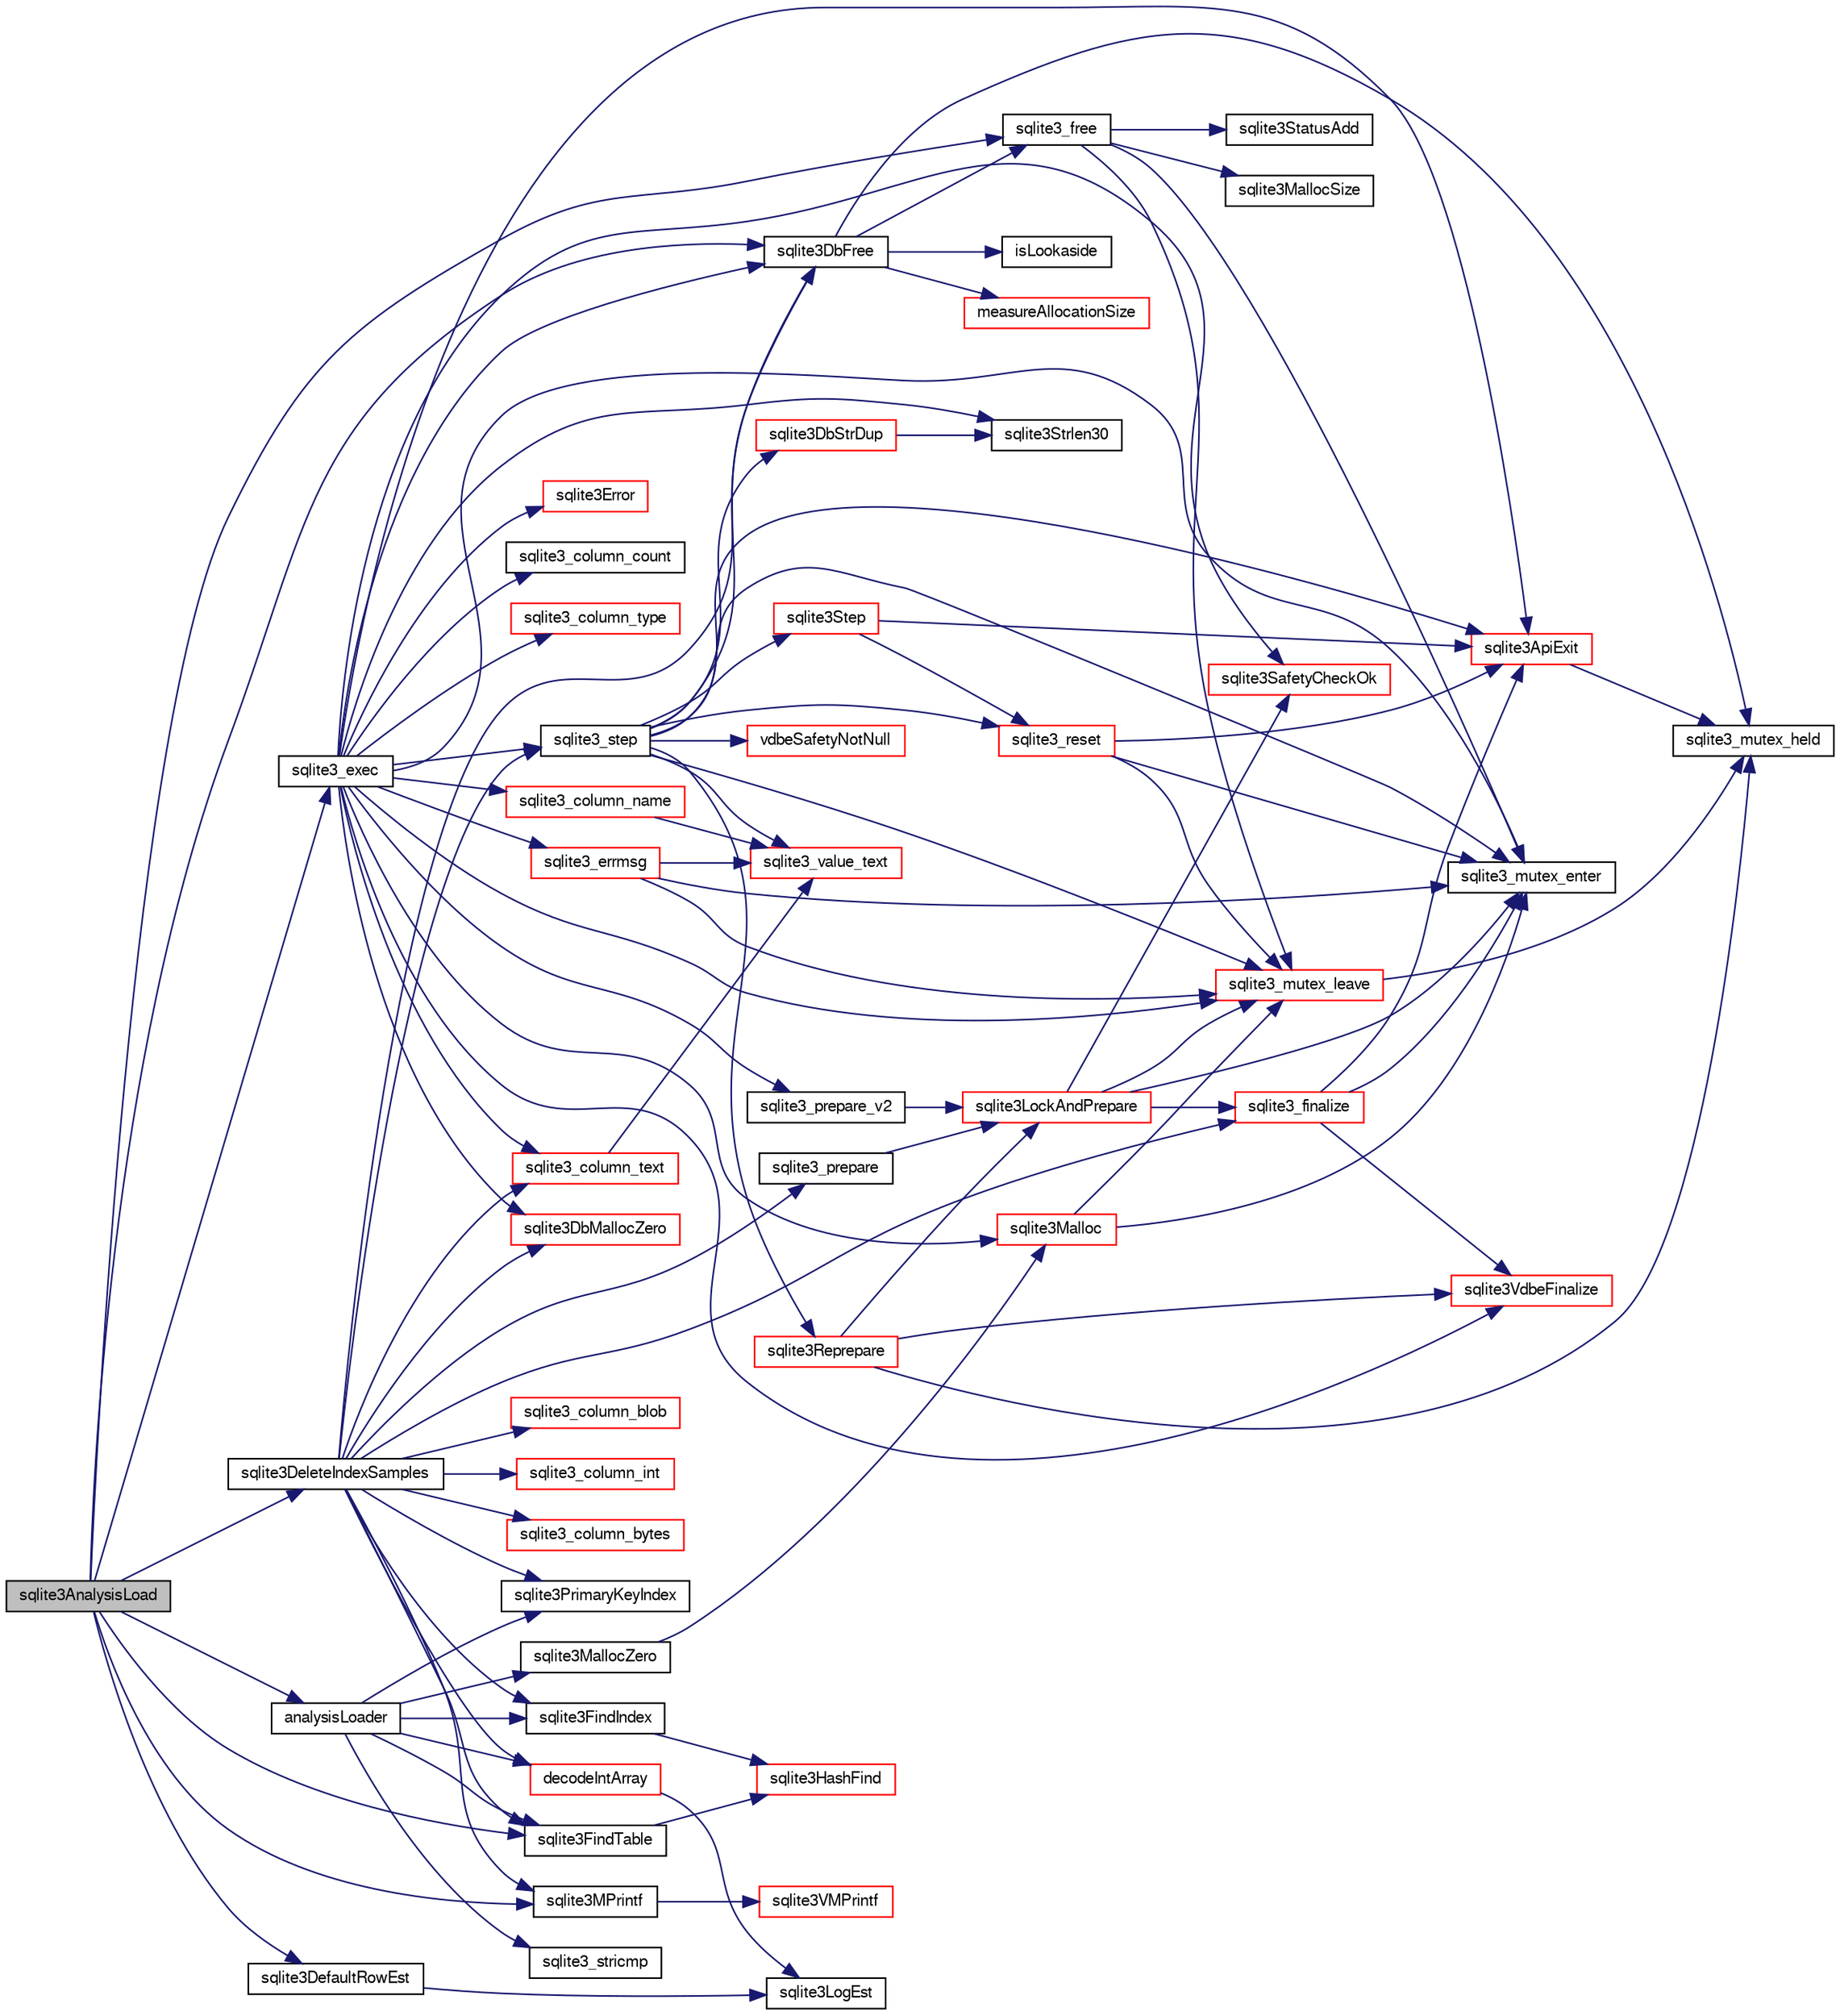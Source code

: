 digraph "sqlite3AnalysisLoad"
{
  edge [fontname="FreeSans",fontsize="10",labelfontname="FreeSans",labelfontsize="10"];
  node [fontname="FreeSans",fontsize="10",shape=record];
  rankdir="LR";
  Node416240 [label="sqlite3AnalysisLoad",height=0.2,width=0.4,color="black", fillcolor="grey75", style="filled", fontcolor="black"];
  Node416240 -> Node416241 [color="midnightblue",fontsize="10",style="solid",fontname="FreeSans"];
  Node416241 [label="sqlite3DefaultRowEst",height=0.2,width=0.4,color="black", fillcolor="white", style="filled",URL="$sqlite3_8c.html#a990da271cc28536b6d63cd17521497c0"];
  Node416241 -> Node416242 [color="midnightblue",fontsize="10",style="solid",fontname="FreeSans"];
  Node416242 [label="sqlite3LogEst",height=0.2,width=0.4,color="black", fillcolor="white", style="filled",URL="$sqlite3_8c.html#a14c7d015bfd3d4a869739b9e6139c84f"];
  Node416240 -> Node416243 [color="midnightblue",fontsize="10",style="solid",fontname="FreeSans"];
  Node416243 [label="sqlite3DeleteIndexSamples",height=0.2,width=0.4,color="black", fillcolor="white", style="filled",URL="$sqlite3_8c.html#aaeda0302fbf61397ec009f65bed047ef"];
  Node416243 -> Node416244 [color="midnightblue",fontsize="10",style="solid",fontname="FreeSans"];
  Node416244 [label="sqlite3DbFree",height=0.2,width=0.4,color="black", fillcolor="white", style="filled",URL="$sqlite3_8c.html#ac70ab821a6607b4a1b909582dc37a069"];
  Node416244 -> Node416245 [color="midnightblue",fontsize="10",style="solid",fontname="FreeSans"];
  Node416245 [label="sqlite3_mutex_held",height=0.2,width=0.4,color="black", fillcolor="white", style="filled",URL="$sqlite3_8c.html#acf77da68932b6bc163c5e68547ecc3e7"];
  Node416244 -> Node416246 [color="midnightblue",fontsize="10",style="solid",fontname="FreeSans"];
  Node416246 [label="measureAllocationSize",height=0.2,width=0.4,color="red", fillcolor="white", style="filled",URL="$sqlite3_8c.html#a45731e644a22fdb756e2b6337224217a"];
  Node416244 -> Node416249 [color="midnightblue",fontsize="10",style="solid",fontname="FreeSans"];
  Node416249 [label="isLookaside",height=0.2,width=0.4,color="black", fillcolor="white", style="filled",URL="$sqlite3_8c.html#a770fa05ff9717b75e16f4d968a77b897"];
  Node416244 -> Node416250 [color="midnightblue",fontsize="10",style="solid",fontname="FreeSans"];
  Node416250 [label="sqlite3_free",height=0.2,width=0.4,color="black", fillcolor="white", style="filled",URL="$sqlite3_8c.html#a6552349e36a8a691af5487999ab09519"];
  Node416250 -> Node416251 [color="midnightblue",fontsize="10",style="solid",fontname="FreeSans"];
  Node416251 [label="sqlite3_mutex_enter",height=0.2,width=0.4,color="black", fillcolor="white", style="filled",URL="$sqlite3_8c.html#a1c12cde690bd89f104de5cbad12a6bf5"];
  Node416250 -> Node416252 [color="midnightblue",fontsize="10",style="solid",fontname="FreeSans"];
  Node416252 [label="sqlite3StatusAdd",height=0.2,width=0.4,color="black", fillcolor="white", style="filled",URL="$sqlite3_8c.html#afa029f93586aeab4cc85360905dae9cd"];
  Node416250 -> Node416248 [color="midnightblue",fontsize="10",style="solid",fontname="FreeSans"];
  Node416248 [label="sqlite3MallocSize",height=0.2,width=0.4,color="black", fillcolor="white", style="filled",URL="$sqlite3_8c.html#acf5d2a5f35270bafb050bd2def576955"];
  Node416250 -> Node416253 [color="midnightblue",fontsize="10",style="solid",fontname="FreeSans"];
  Node416253 [label="sqlite3_mutex_leave",height=0.2,width=0.4,color="red", fillcolor="white", style="filled",URL="$sqlite3_8c.html#a5838d235601dbd3c1fa993555c6bcc93"];
  Node416253 -> Node416245 [color="midnightblue",fontsize="10",style="solid",fontname="FreeSans"];
  Node416243 -> Node416255 [color="midnightblue",fontsize="10",style="solid",fontname="FreeSans"];
  Node416255 [label="sqlite3FindIndex",height=0.2,width=0.4,color="black", fillcolor="white", style="filled",URL="$sqlite3_8c.html#a79fb99db8d0f914bb72dd374ae088512"];
  Node416255 -> Node416256 [color="midnightblue",fontsize="10",style="solid",fontname="FreeSans"];
  Node416256 [label="sqlite3HashFind",height=0.2,width=0.4,color="red", fillcolor="white", style="filled",URL="$sqlite3_8c.html#a8ca124229470a66b4c9c141ded48e2aa"];
  Node416243 -> Node416259 [color="midnightblue",fontsize="10",style="solid",fontname="FreeSans"];
  Node416259 [label="sqlite3FindTable",height=0.2,width=0.4,color="black", fillcolor="white", style="filled",URL="$sqlite3_8c.html#afa51dbee6173bf3a8a3df76b07cea789"];
  Node416259 -> Node416256 [color="midnightblue",fontsize="10",style="solid",fontname="FreeSans"];
  Node416243 -> Node416260 [color="midnightblue",fontsize="10",style="solid",fontname="FreeSans"];
  Node416260 [label="sqlite3PrimaryKeyIndex",height=0.2,width=0.4,color="black", fillcolor="white", style="filled",URL="$sqlite3_8c.html#af6edde3fbbd22a22b86ad32677fad95b"];
  Node416243 -> Node416261 [color="midnightblue",fontsize="10",style="solid",fontname="FreeSans"];
  Node416261 [label="sqlite3MPrintf",height=0.2,width=0.4,color="black", fillcolor="white", style="filled",URL="$sqlite3_8c.html#a208ef0df84e9778778804a19af03efea"];
  Node416261 -> Node416262 [color="midnightblue",fontsize="10",style="solid",fontname="FreeSans"];
  Node416262 [label="sqlite3VMPrintf",height=0.2,width=0.4,color="red", fillcolor="white", style="filled",URL="$sqlite3_8c.html#a05535d0982ef06fbc2ee8195ebbae689"];
  Node416243 -> Node416532 [color="midnightblue",fontsize="10",style="solid",fontname="FreeSans"];
  Node416532 [label="sqlite3_prepare",height=0.2,width=0.4,color="black", fillcolor="white", style="filled",URL="$sqlite3_8c.html#a8c39e7b9dbeff01f0a399b46d4b29f1c"];
  Node416532 -> Node416533 [color="midnightblue",fontsize="10",style="solid",fontname="FreeSans"];
  Node416533 [label="sqlite3LockAndPrepare",height=0.2,width=0.4,color="red", fillcolor="white", style="filled",URL="$sqlite3_8c.html#a5db1ec5589aa2b02c6d979211a8789bd"];
  Node416533 -> Node416534 [color="midnightblue",fontsize="10",style="solid",fontname="FreeSans"];
  Node416534 [label="sqlite3SafetyCheckOk",height=0.2,width=0.4,color="red", fillcolor="white", style="filled",URL="$sqlite3_8c.html#ab15308423296d719d75dca4c0ef182a7"];
  Node416533 -> Node416251 [color="midnightblue",fontsize="10",style="solid",fontname="FreeSans"];
  Node416533 -> Node416921 [color="midnightblue",fontsize="10",style="solid",fontname="FreeSans"];
  Node416921 [label="sqlite3_finalize",height=0.2,width=0.4,color="red", fillcolor="white", style="filled",URL="$sqlite3_8c.html#a801195c0f771d40bb4be1e40f3b88945"];
  Node416921 -> Node416251 [color="midnightblue",fontsize="10",style="solid",fontname="FreeSans"];
  Node416921 -> Node416842 [color="midnightblue",fontsize="10",style="solid",fontname="FreeSans"];
  Node416842 [label="sqlite3VdbeFinalize",height=0.2,width=0.4,color="red", fillcolor="white", style="filled",URL="$sqlite3_8c.html#af81e0c8d03b71610d3a826469f67bbd4"];
  Node416921 -> Node416466 [color="midnightblue",fontsize="10",style="solid",fontname="FreeSans"];
  Node416466 [label="sqlite3ApiExit",height=0.2,width=0.4,color="red", fillcolor="white", style="filled",URL="$sqlite3_8c.html#ae5a967ec6172298db98b6090bbd1dd9b"];
  Node416466 -> Node416245 [color="midnightblue",fontsize="10",style="solid",fontname="FreeSans"];
  Node416533 -> Node416253 [color="midnightblue",fontsize="10",style="solid",fontname="FreeSans"];
  Node416243 -> Node416928 [color="midnightblue",fontsize="10",style="solid",fontname="FreeSans"];
  Node416928 [label="sqlite3_step",height=0.2,width=0.4,color="black", fillcolor="white", style="filled",URL="$sqlite3_8c.html#ac1e491ce36b7471eb28387f7d3c74334"];
  Node416928 -> Node416929 [color="midnightblue",fontsize="10",style="solid",fontname="FreeSans"];
  Node416929 [label="vdbeSafetyNotNull",height=0.2,width=0.4,color="red", fillcolor="white", style="filled",URL="$sqlite3_8c.html#a018448275e86f09d8af8033cec4cafdf"];
  Node416928 -> Node416251 [color="midnightblue",fontsize="10",style="solid",fontname="FreeSans"];
  Node416928 -> Node416930 [color="midnightblue",fontsize="10",style="solid",fontname="FreeSans"];
  Node416930 [label="sqlite3Step",height=0.2,width=0.4,color="red", fillcolor="white", style="filled",URL="$sqlite3_8c.html#a3f2872e873e2758a4beedad1d5113554"];
  Node416930 -> Node416931 [color="midnightblue",fontsize="10",style="solid",fontname="FreeSans"];
  Node416931 [label="sqlite3_reset",height=0.2,width=0.4,color="red", fillcolor="white", style="filled",URL="$sqlite3_8c.html#a758efebc2e95694959ab0e74b397984c"];
  Node416931 -> Node416251 [color="midnightblue",fontsize="10",style="solid",fontname="FreeSans"];
  Node416931 -> Node416466 [color="midnightblue",fontsize="10",style="solid",fontname="FreeSans"];
  Node416931 -> Node416253 [color="midnightblue",fontsize="10",style="solid",fontname="FreeSans"];
  Node416930 -> Node416466 [color="midnightblue",fontsize="10",style="solid",fontname="FreeSans"];
  Node416928 -> Node417180 [color="midnightblue",fontsize="10",style="solid",fontname="FreeSans"];
  Node417180 [label="sqlite3Reprepare",height=0.2,width=0.4,color="red", fillcolor="white", style="filled",URL="$sqlite3_8c.html#a7e2f7299cc947d07e782f6ac561fa937"];
  Node417180 -> Node416245 [color="midnightblue",fontsize="10",style="solid",fontname="FreeSans"];
  Node417180 -> Node416533 [color="midnightblue",fontsize="10",style="solid",fontname="FreeSans"];
  Node417180 -> Node416842 [color="midnightblue",fontsize="10",style="solid",fontname="FreeSans"];
  Node416928 -> Node416931 [color="midnightblue",fontsize="10",style="solid",fontname="FreeSans"];
  Node416928 -> Node416344 [color="midnightblue",fontsize="10",style="solid",fontname="FreeSans"];
  Node416344 [label="sqlite3_value_text",height=0.2,width=0.4,color="red", fillcolor="white", style="filled",URL="$sqlite3_8c.html#aef2ace3239e6dd59c74110faa70f8171"];
  Node416928 -> Node416244 [color="midnightblue",fontsize="10",style="solid",fontname="FreeSans"];
  Node416928 -> Node416900 [color="midnightblue",fontsize="10",style="solid",fontname="FreeSans"];
  Node416900 [label="sqlite3DbStrDup",height=0.2,width=0.4,color="red", fillcolor="white", style="filled",URL="$sqlite3_8c.html#a0ec4772ee6de7316ecd1e6cabb1beeef"];
  Node416900 -> Node416339 [color="midnightblue",fontsize="10",style="solid",fontname="FreeSans"];
  Node416339 [label="sqlite3Strlen30",height=0.2,width=0.4,color="black", fillcolor="white", style="filled",URL="$sqlite3_8c.html#a3dcd80ba41f1a308193dee74857b62a7"];
  Node416928 -> Node416466 [color="midnightblue",fontsize="10",style="solid",fontname="FreeSans"];
  Node416928 -> Node416253 [color="midnightblue",fontsize="10",style="solid",fontname="FreeSans"];
  Node416243 -> Node417103 [color="midnightblue",fontsize="10",style="solid",fontname="FreeSans"];
  Node417103 [label="sqlite3_column_text",height=0.2,width=0.4,color="red", fillcolor="white", style="filled",URL="$sqlite3_8c.html#aee36f5eaf67b425ddf6f9b7a2004d018"];
  Node417103 -> Node416344 [color="midnightblue",fontsize="10",style="solid",fontname="FreeSans"];
  Node416243 -> Node417186 [color="midnightblue",fontsize="10",style="solid",fontname="FreeSans"];
  Node417186 [label="sqlite3_column_int",height=0.2,width=0.4,color="red", fillcolor="white", style="filled",URL="$sqlite3_8c.html#a6bd16f5b3266f473e37e8e3d4ebb4290"];
  Node416243 -> Node416465 [color="midnightblue",fontsize="10",style="solid",fontname="FreeSans"];
  Node416465 [label="sqlite3DbMallocZero",height=0.2,width=0.4,color="red", fillcolor="white", style="filled",URL="$sqlite3_8c.html#a49cfebac9d6067a03442c92af73f33e4"];
  Node416243 -> Node416921 [color="midnightblue",fontsize="10",style="solid",fontname="FreeSans"];
  Node416243 -> Node417187 [color="midnightblue",fontsize="10",style="solid",fontname="FreeSans"];
  Node417187 [label="decodeIntArray",height=0.2,width=0.4,color="red", fillcolor="white", style="filled",URL="$sqlite3_8c.html#a5e8b60c7b00918beb59b76e5ed837b01"];
  Node417187 -> Node416242 [color="midnightblue",fontsize="10",style="solid",fontname="FreeSans"];
  Node416243 -> Node417190 [color="midnightblue",fontsize="10",style="solid",fontname="FreeSans"];
  Node417190 [label="sqlite3_column_bytes",height=0.2,width=0.4,color="red", fillcolor="white", style="filled",URL="$sqlite3_8c.html#a001421375b25195e3f80871dcb1be172"];
  Node416243 -> Node417191 [color="midnightblue",fontsize="10",style="solid",fontname="FreeSans"];
  Node417191 [label="sqlite3_column_blob",height=0.2,width=0.4,color="red", fillcolor="white", style="filled",URL="$sqlite3_8c.html#acf65ddc2853f9ee7bbbd17b1ac812e54"];
  Node416240 -> Node416259 [color="midnightblue",fontsize="10",style="solid",fontname="FreeSans"];
  Node416240 -> Node416261 [color="midnightblue",fontsize="10",style="solid",fontname="FreeSans"];
  Node416240 -> Node417098 [color="midnightblue",fontsize="10",style="solid",fontname="FreeSans"];
  Node417098 [label="sqlite3_exec",height=0.2,width=0.4,color="black", fillcolor="white", style="filled",URL="$sqlite3_8c.html#a97487ec8150e0bcc8fa392ab8f0e24db"];
  Node417098 -> Node416534 [color="midnightblue",fontsize="10",style="solid",fontname="FreeSans"];
  Node417098 -> Node416251 [color="midnightblue",fontsize="10",style="solid",fontname="FreeSans"];
  Node417098 -> Node416468 [color="midnightblue",fontsize="10",style="solid",fontname="FreeSans"];
  Node416468 [label="sqlite3Error",height=0.2,width=0.4,color="red", fillcolor="white", style="filled",URL="$sqlite3_8c.html#a4ba5e8be78db50d5538dcaa45bcf74d3"];
  Node417098 -> Node417099 [color="midnightblue",fontsize="10",style="solid",fontname="FreeSans"];
  Node417099 [label="sqlite3_prepare_v2",height=0.2,width=0.4,color="black", fillcolor="white", style="filled",URL="$sqlite3_8c.html#a85d4203bb54c984c5325c2f5b3664985"];
  Node417099 -> Node416533 [color="midnightblue",fontsize="10",style="solid",fontname="FreeSans"];
  Node417098 -> Node417100 [color="midnightblue",fontsize="10",style="solid",fontname="FreeSans"];
  Node417100 [label="sqlite3_column_count",height=0.2,width=0.4,color="black", fillcolor="white", style="filled",URL="$sqlite3_8c.html#a326cbde878820fd108f5961d5318f585"];
  Node417098 -> Node416928 [color="midnightblue",fontsize="10",style="solid",fontname="FreeSans"];
  Node417098 -> Node416465 [color="midnightblue",fontsize="10",style="solid",fontname="FreeSans"];
  Node417098 -> Node417101 [color="midnightblue",fontsize="10",style="solid",fontname="FreeSans"];
  Node417101 [label="sqlite3_column_name",height=0.2,width=0.4,color="red", fillcolor="white", style="filled",URL="$sqlite3_8c.html#ae028927f18835d477095b23d53fc02d7"];
  Node417101 -> Node416344 [color="midnightblue",fontsize="10",style="solid",fontname="FreeSans"];
  Node417098 -> Node417103 [color="midnightblue",fontsize="10",style="solid",fontname="FreeSans"];
  Node417098 -> Node417107 [color="midnightblue",fontsize="10",style="solid",fontname="FreeSans"];
  Node417107 [label="sqlite3_column_type",height=0.2,width=0.4,color="red", fillcolor="white", style="filled",URL="$sqlite3_8c.html#a384086b220821bc71e9a3f900773a25d"];
  Node417098 -> Node416842 [color="midnightblue",fontsize="10",style="solid",fontname="FreeSans"];
  Node417098 -> Node416244 [color="midnightblue",fontsize="10",style="solid",fontname="FreeSans"];
  Node417098 -> Node416466 [color="midnightblue",fontsize="10",style="solid",fontname="FreeSans"];
  Node417098 -> Node416339 [color="midnightblue",fontsize="10",style="solid",fontname="FreeSans"];
  Node417098 -> Node417108 [color="midnightblue",fontsize="10",style="solid",fontname="FreeSans"];
  Node417108 [label="sqlite3_errmsg",height=0.2,width=0.4,color="red", fillcolor="white", style="filled",URL="$sqlite3_8c.html#ae0d58565fa198e724fc2bb5381b3299f"];
  Node417108 -> Node416251 [color="midnightblue",fontsize="10",style="solid",fontname="FreeSans"];
  Node417108 -> Node416344 [color="midnightblue",fontsize="10",style="solid",fontname="FreeSans"];
  Node417108 -> Node416253 [color="midnightblue",fontsize="10",style="solid",fontname="FreeSans"];
  Node417098 -> Node416272 [color="midnightblue",fontsize="10",style="solid",fontname="FreeSans"];
  Node416272 [label="sqlite3Malloc",height=0.2,width=0.4,color="red", fillcolor="white", style="filled",URL="$sqlite3_8c.html#a361a2eaa846b1885f123abe46f5d8b2b"];
  Node416272 -> Node416251 [color="midnightblue",fontsize="10",style="solid",fontname="FreeSans"];
  Node416272 -> Node416253 [color="midnightblue",fontsize="10",style="solid",fontname="FreeSans"];
  Node417098 -> Node416253 [color="midnightblue",fontsize="10",style="solid",fontname="FreeSans"];
  Node416240 -> Node417192 [color="midnightblue",fontsize="10",style="solid",fontname="FreeSans"];
  Node417192 [label="analysisLoader",height=0.2,width=0.4,color="black", fillcolor="white", style="filled",URL="$sqlite3_8c.html#abb38e5b97f93c8a9775233bb28cb1e17"];
  Node417192 -> Node416259 [color="midnightblue",fontsize="10",style="solid",fontname="FreeSans"];
  Node417192 -> Node417193 [color="midnightblue",fontsize="10",style="solid",fontname="FreeSans"];
  Node417193 [label="sqlite3_stricmp",height=0.2,width=0.4,color="black", fillcolor="white", style="filled",URL="$sqlite3_8c.html#aaa53981a07ebaa0c9d16b24032fb943c"];
  Node417192 -> Node416260 [color="midnightblue",fontsize="10",style="solid",fontname="FreeSans"];
  Node417192 -> Node416255 [color="midnightblue",fontsize="10",style="solid",fontname="FreeSans"];
  Node417192 -> Node416284 [color="midnightblue",fontsize="10",style="solid",fontname="FreeSans"];
  Node416284 [label="sqlite3MallocZero",height=0.2,width=0.4,color="black", fillcolor="white", style="filled",URL="$sqlite3_8c.html#ab3e07a30b9b5471f9f5e8f9cb7229934"];
  Node416284 -> Node416272 [color="midnightblue",fontsize="10",style="solid",fontname="FreeSans"];
  Node417192 -> Node417187 [color="midnightblue",fontsize="10",style="solid",fontname="FreeSans"];
  Node416240 -> Node416244 [color="midnightblue",fontsize="10",style="solid",fontname="FreeSans"];
  Node416240 -> Node416250 [color="midnightblue",fontsize="10",style="solid",fontname="FreeSans"];
}
